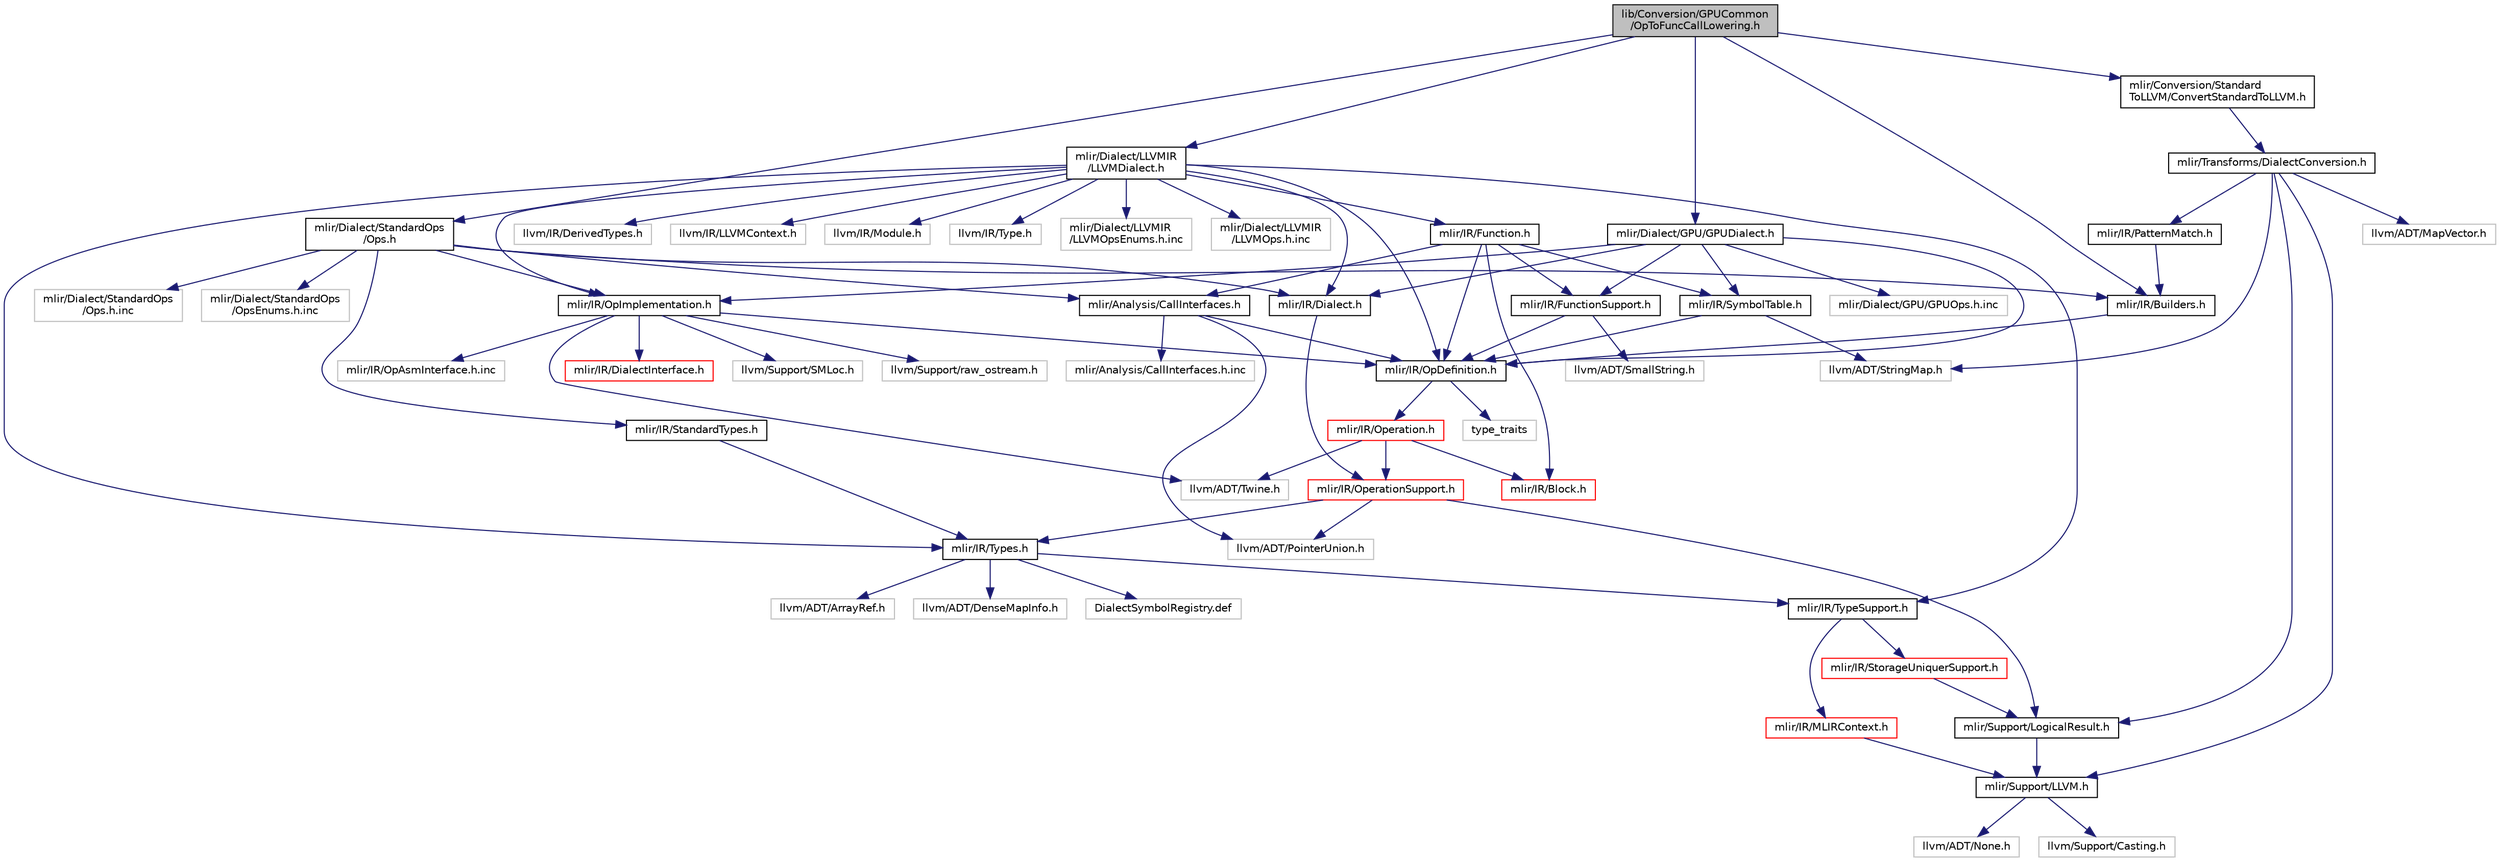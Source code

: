 digraph "lib/Conversion/GPUCommon/OpToFuncCallLowering.h"
{
  bgcolor="transparent";
  edge [fontname="Helvetica",fontsize="10",labelfontname="Helvetica",labelfontsize="10"];
  node [fontname="Helvetica",fontsize="10",shape=record];
  Node0 [label="lib/Conversion/GPUCommon\l/OpToFuncCallLowering.h",height=0.2,width=0.4,color="black", fillcolor="grey75", style="filled", fontcolor="black"];
  Node0 -> Node1 [color="midnightblue",fontsize="10",style="solid",fontname="Helvetica"];
  Node1 [label="mlir/Conversion/Standard\lToLLVM/ConvertStandardToLLVM.h",height=0.2,width=0.4,color="black",URL="$ConvertStandardToLLVM_8h.html"];
  Node1 -> Node2 [color="midnightblue",fontsize="10",style="solid",fontname="Helvetica"];
  Node2 [label="mlir/Transforms/DialectConversion.h",height=0.2,width=0.4,color="black",URL="$DialectConversion_8h.html"];
  Node2 -> Node3 [color="midnightblue",fontsize="10",style="solid",fontname="Helvetica"];
  Node3 [label="mlir/IR/PatternMatch.h",height=0.2,width=0.4,color="black",URL="$PatternMatch_8h.html"];
  Node3 -> Node4 [color="midnightblue",fontsize="10",style="solid",fontname="Helvetica"];
  Node4 [label="mlir/IR/Builders.h",height=0.2,width=0.4,color="black",URL="$IR_2Builders_8h.html"];
  Node4 -> Node5 [color="midnightblue",fontsize="10",style="solid",fontname="Helvetica"];
  Node5 [label="mlir/IR/OpDefinition.h",height=0.2,width=0.4,color="black",URL="$OpDefinition_8h.html"];
  Node5 -> Node6 [color="midnightblue",fontsize="10",style="solid",fontname="Helvetica"];
  Node6 [label="mlir/IR/Operation.h",height=0.2,width=0.4,color="red",URL="$Operation_8h.html"];
  Node6 -> Node7 [color="midnightblue",fontsize="10",style="solid",fontname="Helvetica"];
  Node7 [label="mlir/IR/Block.h",height=0.2,width=0.4,color="red",URL="$Block_8h.html"];
  Node6 -> Node43 [color="midnightblue",fontsize="10",style="solid",fontname="Helvetica"];
  Node43 [label="mlir/IR/OperationSupport.h",height=0.2,width=0.4,color="red",URL="$OperationSupport_8h.html"];
  Node43 -> Node10 [color="midnightblue",fontsize="10",style="solid",fontname="Helvetica"];
  Node10 [label="mlir/IR/Types.h",height=0.2,width=0.4,color="black",URL="$Types_8h.html"];
  Node10 -> Node11 [color="midnightblue",fontsize="10",style="solid",fontname="Helvetica"];
  Node11 [label="mlir/IR/TypeSupport.h",height=0.2,width=0.4,color="black",URL="$TypeSupport_8h.html"];
  Node11 -> Node12 [color="midnightblue",fontsize="10",style="solid",fontname="Helvetica"];
  Node12 [label="mlir/IR/MLIRContext.h",height=0.2,width=0.4,color="red",URL="$MLIRContext_8h.html"];
  Node12 -> Node13 [color="midnightblue",fontsize="10",style="solid",fontname="Helvetica"];
  Node13 [label="mlir/Support/LLVM.h",height=0.2,width=0.4,color="black",URL="$LLVM_8h.html"];
  Node13 -> Node14 [color="midnightblue",fontsize="10",style="solid",fontname="Helvetica"];
  Node14 [label="llvm/ADT/None.h",height=0.2,width=0.4,color="grey75"];
  Node13 -> Node15 [color="midnightblue",fontsize="10",style="solid",fontname="Helvetica"];
  Node15 [label="llvm/Support/Casting.h",height=0.2,width=0.4,color="grey75"];
  Node11 -> Node19 [color="midnightblue",fontsize="10",style="solid",fontname="Helvetica"];
  Node19 [label="mlir/IR/StorageUniquerSupport.h",height=0.2,width=0.4,color="red",URL="$StorageUniquerSupport_8h.html"];
  Node19 -> Node20 [color="midnightblue",fontsize="10",style="solid",fontname="Helvetica"];
  Node20 [label="mlir/Support/LogicalResult.h",height=0.2,width=0.4,color="black",URL="$LogicalResult_8h.html"];
  Node20 -> Node13 [color="midnightblue",fontsize="10",style="solid",fontname="Helvetica"];
  Node10 -> Node27 [color="midnightblue",fontsize="10",style="solid",fontname="Helvetica"];
  Node27 [label="llvm/ADT/ArrayRef.h",height=0.2,width=0.4,color="grey75"];
  Node10 -> Node28 [color="midnightblue",fontsize="10",style="solid",fontname="Helvetica"];
  Node28 [label="llvm/ADT/DenseMapInfo.h",height=0.2,width=0.4,color="grey75"];
  Node10 -> Node29 [color="midnightblue",fontsize="10",style="solid",fontname="Helvetica"];
  Node29 [label="DialectSymbolRegistry.def",height=0.2,width=0.4,color="grey75"];
  Node43 -> Node20 [color="midnightblue",fontsize="10",style="solid",fontname="Helvetica"];
  Node43 -> Node38 [color="midnightblue",fontsize="10",style="solid",fontname="Helvetica"];
  Node38 [label="llvm/ADT/PointerUnion.h",height=0.2,width=0.4,color="grey75"];
  Node6 -> Node48 [color="midnightblue",fontsize="10",style="solid",fontname="Helvetica"];
  Node48 [label="llvm/ADT/Twine.h",height=0.2,width=0.4,color="grey75"];
  Node5 -> Node49 [color="midnightblue",fontsize="10",style="solid",fontname="Helvetica"];
  Node49 [label="type_traits",height=0.2,width=0.4,color="grey75"];
  Node2 -> Node13 [color="midnightblue",fontsize="10",style="solid",fontname="Helvetica"];
  Node2 -> Node20 [color="midnightblue",fontsize="10",style="solid",fontname="Helvetica"];
  Node2 -> Node50 [color="midnightblue",fontsize="10",style="solid",fontname="Helvetica"];
  Node50 [label="llvm/ADT/MapVector.h",height=0.2,width=0.4,color="grey75"];
  Node2 -> Node51 [color="midnightblue",fontsize="10",style="solid",fontname="Helvetica"];
  Node51 [label="llvm/ADT/StringMap.h",height=0.2,width=0.4,color="grey75"];
  Node0 -> Node52 [color="midnightblue",fontsize="10",style="solid",fontname="Helvetica"];
  Node52 [label="mlir/Dialect/GPU/GPUDialect.h",height=0.2,width=0.4,color="black",URL="$GPUDialect_8h.html"];
  Node52 -> Node53 [color="midnightblue",fontsize="10",style="solid",fontname="Helvetica"];
  Node53 [label="mlir/IR/Dialect.h",height=0.2,width=0.4,color="black",URL="$IR_2Dialect_8h.html"];
  Node53 -> Node43 [color="midnightblue",fontsize="10",style="solid",fontname="Helvetica"];
  Node52 -> Node54 [color="midnightblue",fontsize="10",style="solid",fontname="Helvetica"];
  Node54 [label="mlir/IR/FunctionSupport.h",height=0.2,width=0.4,color="black",URL="$FunctionSupport_8h.html"];
  Node54 -> Node5 [color="midnightblue",fontsize="10",style="solid",fontname="Helvetica"];
  Node54 -> Node55 [color="midnightblue",fontsize="10",style="solid",fontname="Helvetica"];
  Node55 [label="llvm/ADT/SmallString.h",height=0.2,width=0.4,color="grey75"];
  Node52 -> Node5 [color="midnightblue",fontsize="10",style="solid",fontname="Helvetica"];
  Node52 -> Node56 [color="midnightblue",fontsize="10",style="solid",fontname="Helvetica"];
  Node56 [label="mlir/IR/OpImplementation.h",height=0.2,width=0.4,color="black",URL="$OpImplementation_8h.html"];
  Node56 -> Node57 [color="midnightblue",fontsize="10",style="solid",fontname="Helvetica"];
  Node57 [label="mlir/IR/DialectInterface.h",height=0.2,width=0.4,color="red",URL="$DialectInterface_8h.html"];
  Node56 -> Node5 [color="midnightblue",fontsize="10",style="solid",fontname="Helvetica"];
  Node56 -> Node48 [color="midnightblue",fontsize="10",style="solid",fontname="Helvetica"];
  Node56 -> Node58 [color="midnightblue",fontsize="10",style="solid",fontname="Helvetica"];
  Node58 [label="llvm/Support/SMLoc.h",height=0.2,width=0.4,color="grey75"];
  Node56 -> Node59 [color="midnightblue",fontsize="10",style="solid",fontname="Helvetica"];
  Node59 [label="llvm/Support/raw_ostream.h",height=0.2,width=0.4,color="grey75"];
  Node56 -> Node60 [color="midnightblue",fontsize="10",style="solid",fontname="Helvetica"];
  Node60 [label="mlir/IR/OpAsmInterface.h.inc",height=0.2,width=0.4,color="grey75"];
  Node52 -> Node61 [color="midnightblue",fontsize="10",style="solid",fontname="Helvetica"];
  Node61 [label="mlir/IR/SymbolTable.h",height=0.2,width=0.4,color="black",URL="$SymbolTable_8h.html"];
  Node61 -> Node5 [color="midnightblue",fontsize="10",style="solid",fontname="Helvetica"];
  Node61 -> Node51 [color="midnightblue",fontsize="10",style="solid",fontname="Helvetica"];
  Node52 -> Node62 [color="midnightblue",fontsize="10",style="solid",fontname="Helvetica"];
  Node62 [label="mlir/Dialect/GPU/GPUOps.h.inc",height=0.2,width=0.4,color="grey75"];
  Node0 -> Node63 [color="midnightblue",fontsize="10",style="solid",fontname="Helvetica"];
  Node63 [label="mlir/Dialect/LLVMIR\l/LLVMDialect.h",height=0.2,width=0.4,color="black",URL="$LLVMDialect_8h.html"];
  Node63 -> Node53 [color="midnightblue",fontsize="10",style="solid",fontname="Helvetica"];
  Node63 -> Node64 [color="midnightblue",fontsize="10",style="solid",fontname="Helvetica"];
  Node64 [label="mlir/IR/Function.h",height=0.2,width=0.4,color="black",URL="$Function_8h.html"];
  Node64 -> Node65 [color="midnightblue",fontsize="10",style="solid",fontname="Helvetica"];
  Node65 [label="mlir/Analysis/CallInterfaces.h",height=0.2,width=0.4,color="black",URL="$CallInterfaces_8h.html"];
  Node65 -> Node5 [color="midnightblue",fontsize="10",style="solid",fontname="Helvetica"];
  Node65 -> Node38 [color="midnightblue",fontsize="10",style="solid",fontname="Helvetica"];
  Node65 -> Node66 [color="midnightblue",fontsize="10",style="solid",fontname="Helvetica"];
  Node66 [label="mlir/Analysis/CallInterfaces.h.inc",height=0.2,width=0.4,color="grey75"];
  Node64 -> Node7 [color="midnightblue",fontsize="10",style="solid",fontname="Helvetica"];
  Node64 -> Node54 [color="midnightblue",fontsize="10",style="solid",fontname="Helvetica"];
  Node64 -> Node5 [color="midnightblue",fontsize="10",style="solid",fontname="Helvetica"];
  Node64 -> Node61 [color="midnightblue",fontsize="10",style="solid",fontname="Helvetica"];
  Node63 -> Node5 [color="midnightblue",fontsize="10",style="solid",fontname="Helvetica"];
  Node63 -> Node56 [color="midnightblue",fontsize="10",style="solid",fontname="Helvetica"];
  Node63 -> Node11 [color="midnightblue",fontsize="10",style="solid",fontname="Helvetica"];
  Node63 -> Node10 [color="midnightblue",fontsize="10",style="solid",fontname="Helvetica"];
  Node63 -> Node67 [color="midnightblue",fontsize="10",style="solid",fontname="Helvetica"];
  Node67 [label="llvm/IR/DerivedTypes.h",height=0.2,width=0.4,color="grey75"];
  Node63 -> Node68 [color="midnightblue",fontsize="10",style="solid",fontname="Helvetica"];
  Node68 [label="llvm/IR/LLVMContext.h",height=0.2,width=0.4,color="grey75"];
  Node63 -> Node69 [color="midnightblue",fontsize="10",style="solid",fontname="Helvetica"];
  Node69 [label="llvm/IR/Module.h",height=0.2,width=0.4,color="grey75"];
  Node63 -> Node70 [color="midnightblue",fontsize="10",style="solid",fontname="Helvetica"];
  Node70 [label="llvm/IR/Type.h",height=0.2,width=0.4,color="grey75"];
  Node63 -> Node71 [color="midnightblue",fontsize="10",style="solid",fontname="Helvetica"];
  Node71 [label="mlir/Dialect/LLVMIR\l/LLVMOpsEnums.h.inc",height=0.2,width=0.4,color="grey75"];
  Node63 -> Node72 [color="midnightblue",fontsize="10",style="solid",fontname="Helvetica"];
  Node72 [label="mlir/Dialect/LLVMIR\l/LLVMOps.h.inc",height=0.2,width=0.4,color="grey75"];
  Node0 -> Node73 [color="midnightblue",fontsize="10",style="solid",fontname="Helvetica"];
  Node73 [label="mlir/Dialect/StandardOps\l/Ops.h",height=0.2,width=0.4,color="black",URL="$Ops_8h.html"];
  Node73 -> Node65 [color="midnightblue",fontsize="10",style="solid",fontname="Helvetica"];
  Node73 -> Node4 [color="midnightblue",fontsize="10",style="solid",fontname="Helvetica"];
  Node73 -> Node53 [color="midnightblue",fontsize="10",style="solid",fontname="Helvetica"];
  Node73 -> Node56 [color="midnightblue",fontsize="10",style="solid",fontname="Helvetica"];
  Node73 -> Node74 [color="midnightblue",fontsize="10",style="solid",fontname="Helvetica"];
  Node74 [label="mlir/IR/StandardTypes.h",height=0.2,width=0.4,color="black",URL="$StandardTypes_8h.html"];
  Node74 -> Node10 [color="midnightblue",fontsize="10",style="solid",fontname="Helvetica"];
  Node73 -> Node75 [color="midnightblue",fontsize="10",style="solid",fontname="Helvetica"];
  Node75 [label="mlir/Dialect/StandardOps\l/OpsEnums.h.inc",height=0.2,width=0.4,color="grey75"];
  Node73 -> Node76 [color="midnightblue",fontsize="10",style="solid",fontname="Helvetica"];
  Node76 [label="mlir/Dialect/StandardOps\l/Ops.h.inc",height=0.2,width=0.4,color="grey75"];
  Node0 -> Node4 [color="midnightblue",fontsize="10",style="solid",fontname="Helvetica"];
}
